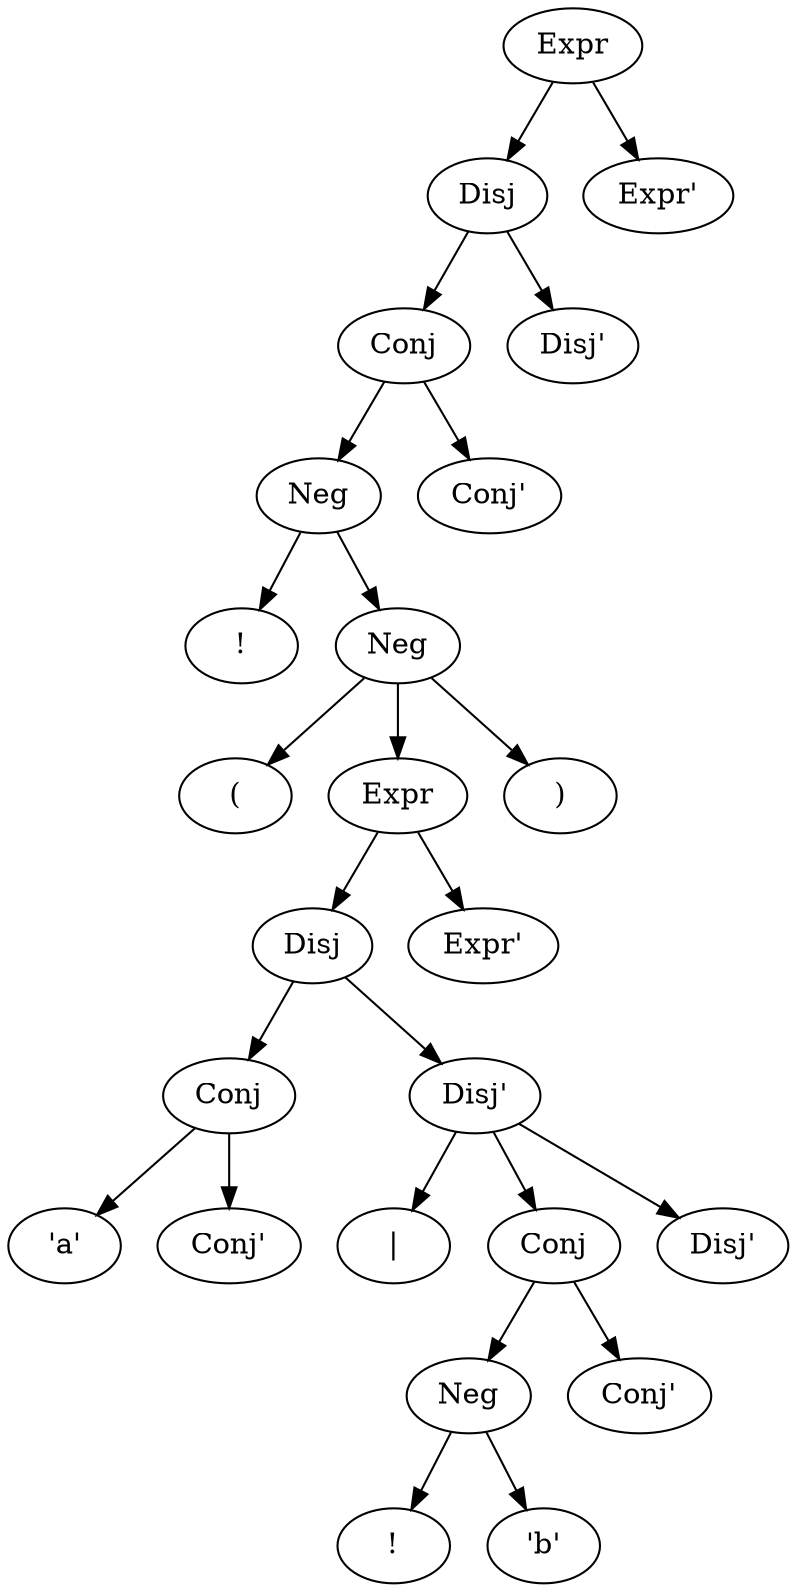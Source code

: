 digraph vis {
    x [label="Expr"];
    xy0 [label="Disj"];
    xy0y0 [label="Conj"];
    xy0y0y0 [label="Neg"];
    xy0y0y0y0 [label="!"];
    xy0y0y0 -> xy0y0y0y0;
    xy0y0y0y1 [label="Neg"];
    xy0y0y0y1y0 [label="("];
    xy0y0y0y1 -> xy0y0y0y1y0;
    xy0y0y0y1y1 [label="Expr"];
    xy0y0y0y1y1y0 [label="Disj"];
    xy0y0y0y1y1y0y0 [label="Conj"];
    xy0y0y0y1y1y0y0y0 [label="'a'"];
    xy0y0y0y1y1y0y0 -> xy0y0y0y1y1y0y0y0;
    xy0y0y0y1y1y0y0y1 [label="Conj'"];
    xy0y0y0y1y1y0y0 -> xy0y0y0y1y1y0y0y1;
    xy0y0y0y1y1y0 -> xy0y0y0y1y1y0y0;
    xy0y0y0y1y1y0y1 [label="Disj'"];
    xy0y0y0y1y1y0y1y0 [label="|"];
    xy0y0y0y1y1y0y1 -> xy0y0y0y1y1y0y1y0;
    xy0y0y0y1y1y0y1y1 [label="Conj"];
    xy0y0y0y1y1y0y1y1y0 [label="Neg"];
    xy0y0y0y1y1y0y1y1y0y0 [label="!"];
    xy0y0y0y1y1y0y1y1y0 -> xy0y0y0y1y1y0y1y1y0y0;
    xy0y0y0y1y1y0y1y1y0y1 [label="'b'"];
    xy0y0y0y1y1y0y1y1y0 -> xy0y0y0y1y1y0y1y1y0y1;
    xy0y0y0y1y1y0y1y1 -> xy0y0y0y1y1y0y1y1y0;
    xy0y0y0y1y1y0y1y1y1 [label="Conj'"];
    xy0y0y0y1y1y0y1y1 -> xy0y0y0y1y1y0y1y1y1;
    xy0y0y0y1y1y0y1 -> xy0y0y0y1y1y0y1y1;
    xy0y0y0y1y1y0y1y2 [label="Disj'"];
    xy0y0y0y1y1y0y1 -> xy0y0y0y1y1y0y1y2;
    xy0y0y0y1y1y0 -> xy0y0y0y1y1y0y1;
    xy0y0y0y1y1 -> xy0y0y0y1y1y0;
    xy0y0y0y1y1y1 [label="Expr'"];
    xy0y0y0y1y1 -> xy0y0y0y1y1y1;
    xy0y0y0y1 -> xy0y0y0y1y1;
    xy0y0y0y1y2 [label=")"];
    xy0y0y0y1 -> xy0y0y0y1y2;
    xy0y0y0 -> xy0y0y0y1;
    xy0y0 -> xy0y0y0;
    xy0y0y1 [label="Conj'"];
    xy0y0 -> xy0y0y1;
    xy0 -> xy0y0;
    xy0y1 [label="Disj'"];
    xy0 -> xy0y1;
    x -> xy0;
    xy1 [label="Expr'"];
    x -> xy1;
}
